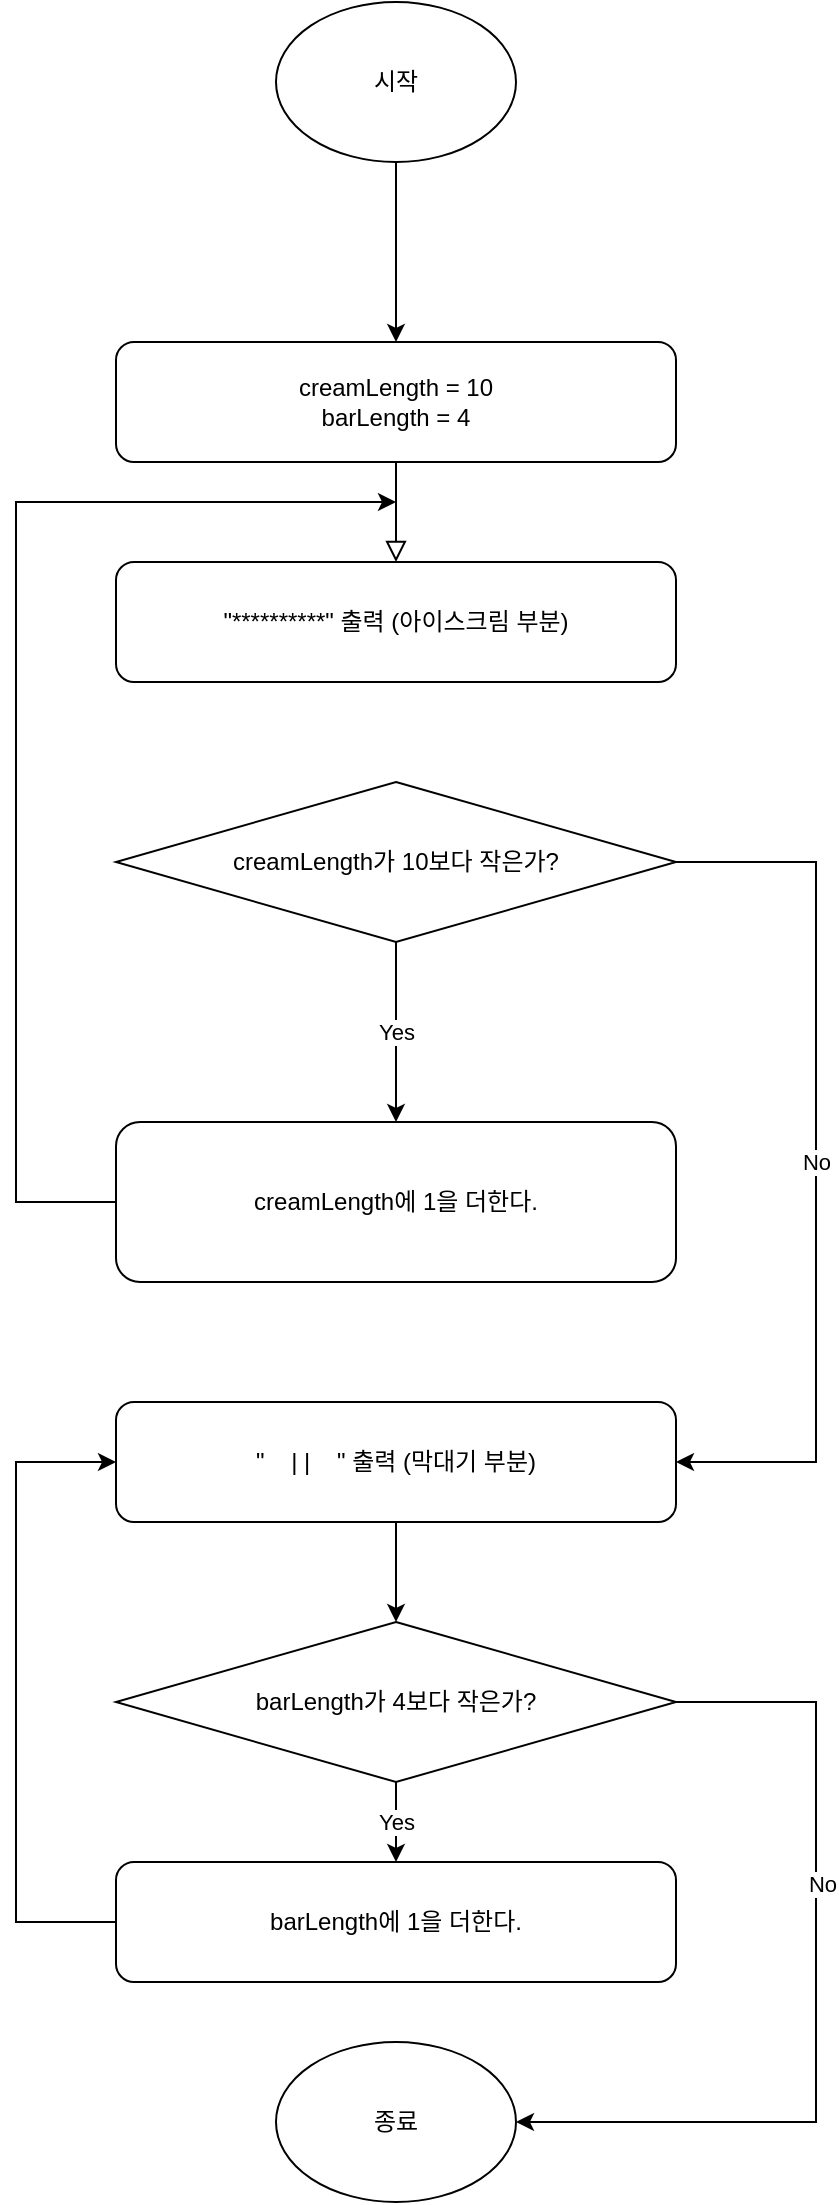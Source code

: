 <mxfile version="21.6.8" type="device">
  <diagram id="C5RBs43oDa-KdzZeNtuy" name="Page-1">
    <mxGraphModel dx="1234" dy="1125" grid="1" gridSize="10" guides="1" tooltips="1" connect="1" arrows="1" fold="1" page="1" pageScale="1" pageWidth="827" pageHeight="1169" math="0" shadow="0">
      <root>
        <mxCell id="WIyWlLk6GJQsqaUBKTNV-0" />
        <mxCell id="WIyWlLk6GJQsqaUBKTNV-1" parent="WIyWlLk6GJQsqaUBKTNV-0" />
        <mxCell id="WIyWlLk6GJQsqaUBKTNV-4" value="" style="rounded=0;html=1;jettySize=auto;orthogonalLoop=1;fontSize=11;endArrow=block;endFill=0;endSize=8;strokeWidth=1;shadow=0;labelBackgroundColor=none;edgeStyle=orthogonalEdgeStyle;" parent="WIyWlLk6GJQsqaUBKTNV-1" edge="1">
          <mxGeometry y="20" relative="1" as="geometry">
            <mxPoint as="offset" />
            <mxPoint x="270" y="270" as="sourcePoint" />
            <mxPoint x="270" y="320" as="targetPoint" />
          </mxGeometry>
        </mxCell>
        <mxCell id="J4tO5papsemvUT0V98cD-26" style="edgeStyle=orthogonalEdgeStyle;rounded=0;orthogonalLoop=1;jettySize=auto;html=1;exitX=0;exitY=0.5;exitDx=0;exitDy=0;" edge="1" parent="WIyWlLk6GJQsqaUBKTNV-1" source="J4tO5papsemvUT0V98cD-20">
          <mxGeometry relative="1" as="geometry">
            <mxPoint x="270" y="290" as="targetPoint" />
            <Array as="points">
              <mxPoint x="80" y="640" />
              <mxPoint x="80" y="290" />
            </Array>
          </mxGeometry>
        </mxCell>
        <mxCell id="J4tO5papsemvUT0V98cD-20" value="creamLength에 1을 더한다." style="rounded=1;whiteSpace=wrap;html=1;" vertex="1" parent="WIyWlLk6GJQsqaUBKTNV-1">
          <mxGeometry x="130" y="600" width="280" height="80" as="geometry" />
        </mxCell>
        <mxCell id="J4tO5papsemvUT0V98cD-21" value="creamLength = 10&lt;br&gt;barLength = 4" style="rounded=1;whiteSpace=wrap;html=1;" vertex="1" parent="WIyWlLk6GJQsqaUBKTNV-1">
          <mxGeometry x="130" y="210" width="280" height="60" as="geometry" />
        </mxCell>
        <mxCell id="J4tO5papsemvUT0V98cD-23" style="edgeStyle=orthogonalEdgeStyle;rounded=0;orthogonalLoop=1;jettySize=auto;html=1;entryX=0.5;entryY=0;entryDx=0;entryDy=0;" edge="1" parent="WIyWlLk6GJQsqaUBKTNV-1" source="J4tO5papsemvUT0V98cD-22" target="J4tO5papsemvUT0V98cD-21">
          <mxGeometry relative="1" as="geometry" />
        </mxCell>
        <mxCell id="J4tO5papsemvUT0V98cD-22" value="시작" style="ellipse;whiteSpace=wrap;html=1;" vertex="1" parent="WIyWlLk6GJQsqaUBKTNV-1">
          <mxGeometry x="210" y="40" width="120" height="80" as="geometry" />
        </mxCell>
        <mxCell id="J4tO5papsemvUT0V98cD-27" value="&quot;**********&quot; 출력 (아이스크림 부분)" style="rounded=1;whiteSpace=wrap;html=1;" vertex="1" parent="WIyWlLk6GJQsqaUBKTNV-1">
          <mxGeometry x="130" y="320" width="280" height="60" as="geometry" />
        </mxCell>
        <mxCell id="J4tO5papsemvUT0V98cD-32" value="Yes" style="edgeStyle=orthogonalEdgeStyle;rounded=0;orthogonalLoop=1;jettySize=auto;html=1;entryX=0.5;entryY=0;entryDx=0;entryDy=0;" edge="1" parent="WIyWlLk6GJQsqaUBKTNV-1" source="J4tO5papsemvUT0V98cD-31" target="J4tO5papsemvUT0V98cD-20">
          <mxGeometry relative="1" as="geometry" />
        </mxCell>
        <mxCell id="J4tO5papsemvUT0V98cD-33" value="No" style="edgeStyle=orthogonalEdgeStyle;rounded=0;orthogonalLoop=1;jettySize=auto;html=1;entryX=1;entryY=0.5;entryDx=0;entryDy=0;" edge="1" parent="WIyWlLk6GJQsqaUBKTNV-1" source="J4tO5papsemvUT0V98cD-31" target="J4tO5papsemvUT0V98cD-34">
          <mxGeometry relative="1" as="geometry">
            <mxPoint x="520" y="470" as="targetPoint" />
            <Array as="points">
              <mxPoint x="480" y="470" />
              <mxPoint x="480" y="770" />
            </Array>
          </mxGeometry>
        </mxCell>
        <mxCell id="J4tO5papsemvUT0V98cD-31" value="creamLength가 10보다 작은가?" style="rhombus;whiteSpace=wrap;html=1;" vertex="1" parent="WIyWlLk6GJQsqaUBKTNV-1">
          <mxGeometry x="130" y="430" width="280" height="80" as="geometry" />
        </mxCell>
        <mxCell id="J4tO5papsemvUT0V98cD-37" style="edgeStyle=orthogonalEdgeStyle;rounded=0;orthogonalLoop=1;jettySize=auto;html=1;entryX=0.5;entryY=0;entryDx=0;entryDy=0;" edge="1" parent="WIyWlLk6GJQsqaUBKTNV-1" source="J4tO5papsemvUT0V98cD-34" target="J4tO5papsemvUT0V98cD-35">
          <mxGeometry relative="1" as="geometry" />
        </mxCell>
        <mxCell id="J4tO5papsemvUT0V98cD-34" value="&quot;&amp;nbsp; &amp;nbsp; | |&amp;nbsp; &amp;nbsp; &quot; 출력 (막대기 부분)" style="rounded=1;whiteSpace=wrap;html=1;" vertex="1" parent="WIyWlLk6GJQsqaUBKTNV-1">
          <mxGeometry x="130" y="740" width="280" height="60" as="geometry" />
        </mxCell>
        <mxCell id="J4tO5papsemvUT0V98cD-38" value="Yes" style="edgeStyle=orthogonalEdgeStyle;rounded=0;orthogonalLoop=1;jettySize=auto;html=1;" edge="1" parent="WIyWlLk6GJQsqaUBKTNV-1" source="J4tO5papsemvUT0V98cD-35" target="J4tO5papsemvUT0V98cD-36">
          <mxGeometry relative="1" as="geometry">
            <Array as="points">
              <mxPoint x="270" y="950" />
              <mxPoint x="270" y="950" />
            </Array>
          </mxGeometry>
        </mxCell>
        <mxCell id="J4tO5papsemvUT0V98cD-41" style="edgeStyle=orthogonalEdgeStyle;rounded=0;orthogonalLoop=1;jettySize=auto;html=1;entryX=1;entryY=0.5;entryDx=0;entryDy=0;" edge="1" parent="WIyWlLk6GJQsqaUBKTNV-1" source="J4tO5papsemvUT0V98cD-35" target="J4tO5papsemvUT0V98cD-39">
          <mxGeometry relative="1" as="geometry">
            <Array as="points">
              <mxPoint x="480" y="890" />
              <mxPoint x="480" y="1100" />
            </Array>
          </mxGeometry>
        </mxCell>
        <mxCell id="J4tO5papsemvUT0V98cD-42" value="No" style="edgeLabel;html=1;align=center;verticalAlign=middle;resizable=0;points=[];" vertex="1" connectable="0" parent="J4tO5papsemvUT0V98cD-41">
          <mxGeometry x="-0.251" y="3" relative="1" as="geometry">
            <mxPoint as="offset" />
          </mxGeometry>
        </mxCell>
        <mxCell id="J4tO5papsemvUT0V98cD-35" value="barLength가 4보다 작은가?" style="rhombus;whiteSpace=wrap;html=1;" vertex="1" parent="WIyWlLk6GJQsqaUBKTNV-1">
          <mxGeometry x="130" y="850" width="280" height="80" as="geometry" />
        </mxCell>
        <mxCell id="J4tO5papsemvUT0V98cD-40" style="edgeStyle=orthogonalEdgeStyle;rounded=0;orthogonalLoop=1;jettySize=auto;html=1;entryX=0;entryY=0.5;entryDx=0;entryDy=0;" edge="1" parent="WIyWlLk6GJQsqaUBKTNV-1" source="J4tO5papsemvUT0V98cD-36" target="J4tO5papsemvUT0V98cD-34">
          <mxGeometry relative="1" as="geometry">
            <Array as="points">
              <mxPoint x="80" y="1000" />
              <mxPoint x="80" y="770" />
            </Array>
          </mxGeometry>
        </mxCell>
        <mxCell id="J4tO5papsemvUT0V98cD-36" value="barLength에 1을 더한다." style="rounded=1;whiteSpace=wrap;html=1;" vertex="1" parent="WIyWlLk6GJQsqaUBKTNV-1">
          <mxGeometry x="130" y="970" width="280" height="60" as="geometry" />
        </mxCell>
        <mxCell id="J4tO5papsemvUT0V98cD-39" value="종료" style="ellipse;whiteSpace=wrap;html=1;" vertex="1" parent="WIyWlLk6GJQsqaUBKTNV-1">
          <mxGeometry x="210" y="1060" width="120" height="80" as="geometry" />
        </mxCell>
      </root>
    </mxGraphModel>
  </diagram>
</mxfile>

